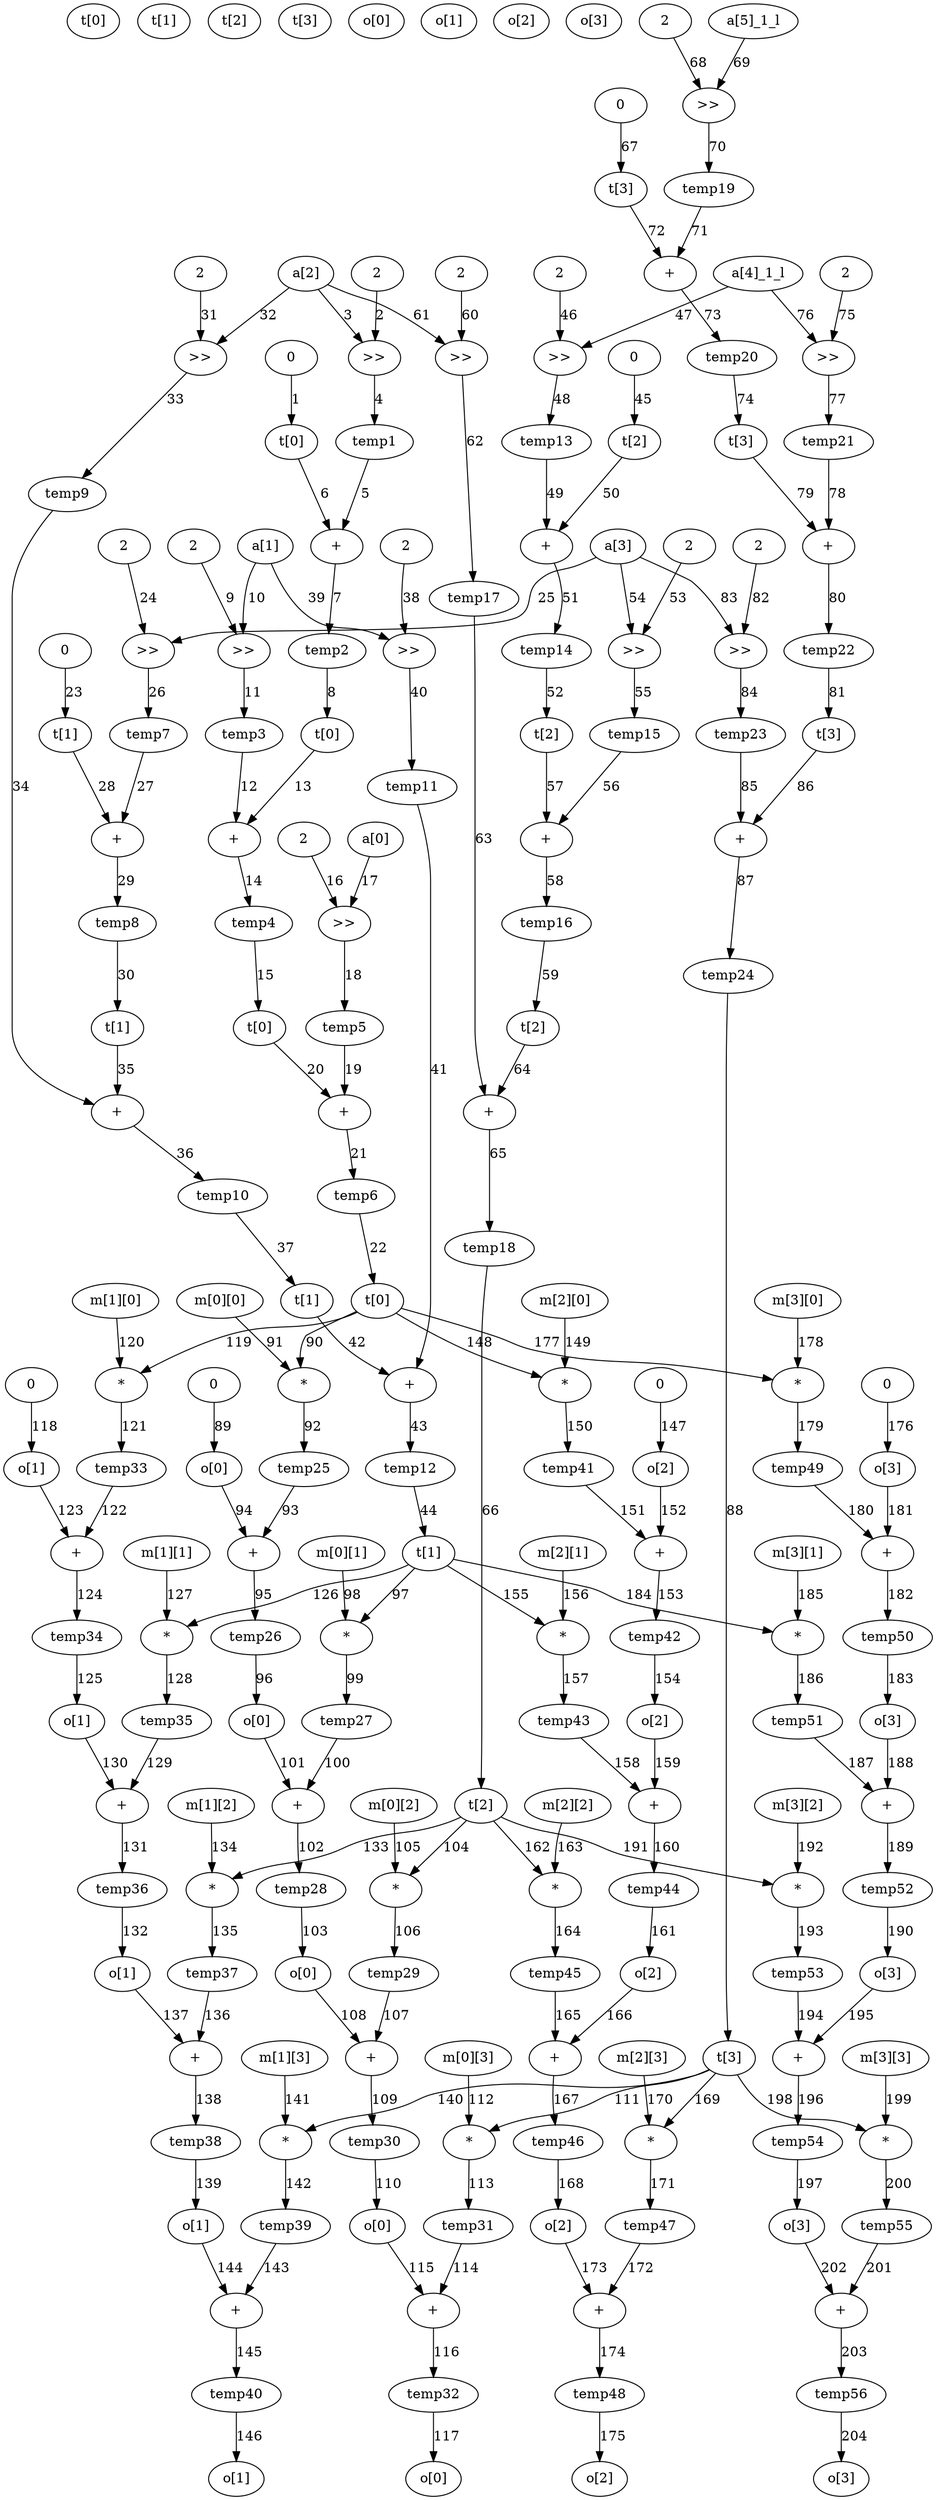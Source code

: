 Digraph G {
"t[0]_1_l" [label="t[0]", att1=var, att2=inte, att3=int];
"t[1]_1_l" [label="t[1]", att1=var, att2=inte, att3=int];
"t[2]_1_l" [label="t[2]", att1=var, att2=inte, att3=int];
"t[3]_1_l" [label="t[3]", att1=var, att2=inte, att3=int];
"o[0]_1_l" [label="o[0]", att1=var, att2=inte, att3=int];
"o[1]_1_l" [label="o[1]", att1=var, att2=inte, att3=int];
"o[2]_1_l" [label="o[2]", att1=var, att2=inte, att3=int];
"o[3]_1_l" [label="o[3]", att1=var, att2=inte, att3=int];
"a[0]_1_l" [label="a[0]", att1=var, att2=inte, att3=int];
"a[1]_1_l" [label="a[1]", att1=var, att2=inte, att3=int];
"a[2]_1_l" [label="a[2]", att1=var, att2=inte, att3=int];
"a[3]_1_l" [label="a[3]", att1=var, att2=inte, att3=int];
"m[0][0]_1_l" [label="m[0][0]", att1=var, att2=inte, att3=int];
"m[0][1]_1_l" [label="m[0][1]", att1=var, att2=inte, att3=int];
"m[0][2]_1_l" [label="m[0][2]", att1=var, att2=inte, att3=int];
"m[0][3]_1_l" [label="m[0][3]", att1=var, att2=inte, att3=int];
"m[1][0]_1_l" [label="m[1][0]", att1=var, att2=inte, att3=int];
"m[1][1]_1_l" [label="m[1][1]", att1=var, att2=inte, att3=int];
"m[1][2]_1_l" [label="m[1][2]", att1=var, att2=inte, att3=int];
"m[1][3]_1_l" [label="m[1][3]", att1=var, att2=inte, att3=int];
"m[2][0]_1_l" [label="m[2][0]", att1=var, att2=inte, att3=int];
"m[2][1]_1_l" [label="m[2][1]", att1=var, att2=inte, att3=int];
"m[2][2]_1_l" [label="m[2][2]", att1=var, att2=inte, att3=int];
"m[2][3]_1_l" [label="m[2][3]", att1=var, att2=inte, att3=int];
"m[3][0]_1_l" [label="m[3][0]", att1=var, att2=inte, att3=int];
"m[3][1]_1_l" [label="m[3][1]", att1=var, att2=inte, att3=int];
"m[3][2]_1_l" [label="m[3][2]", att1=var, att2=inte, att3=int];
"m[3][3]_1_l" [label="m[3][3]", att1=var, att2=inte, att3=int];
"const1" [label="0", att1=const];
"t[0]_2_l" [label="t[0]", att1=var, att2=inte, att3=int];
"const1" -> "t[0]_2_l" [label="1", ord="1"];
"const2" [label="2", att1=const];
"op1" [label=">>", att1=op];
"const2" -> "op1" [label="2", ord="2", pos="r"];
"a[2]_1_l" -> "op1" [label="3", ord="3", pos="l"];
"temp1" [label="temp1", att1=var, att2=loc, att3=int];
"op1" -> "temp1" [label="4", ord="4"];
"op2" [label="+", att1=op];
"temp1" -> "op2" [label="5", ord="5", pos="r"];
"t[0]_2_l" -> "op2" [label="6", ord="6", pos="l"];
"temp2" [label="temp2", att1=var, att2=loc, att3=int];
"op2" -> "temp2" [label="7", ord="7"];
"t[0]_3_l" [label="t[0]", att1=var, att2=inte, att3=int];
"temp2" -> "t[0]_3_l" [label="8", ord="8"];
"const3" [label="2", att1=const];
"op3" [label=">>", att1=op];
"const3" -> "op3" [label="9", ord="9", pos="r"];
"a[1]_1_l" -> "op3" [label="10", ord="10", pos="l"];
"temp3" [label="temp3", att1=var, att2=loc, att3=int];
"op3" -> "temp3" [label="11", ord="11"];
"op4" [label="+", att1=op];
"temp3" -> "op4" [label="12", ord="12", pos="r"];
"t[0]_3_l" -> "op4" [label="13", ord="13", pos="l"];
"temp4" [label="temp4", att1=var, att2=loc, att3=int];
"op4" -> "temp4" [label="14", ord="14"];
"t[0]_4_l" [label="t[0]", att1=var, att2=inte, att3=int];
"temp4" -> "t[0]_4_l" [label="15", ord="15"];
"const4" [label="2", att1=const];
"op5" [label=">>", att1=op];
"const4" -> "op5" [label="16", ord="16", pos="r"];
"a[0]_1_l" -> "op5" [label="17", ord="17", pos="l"];
"temp5" [label="temp5", att1=var, att2=loc, att3=int];
"op5" -> "temp5" [label="18", ord="18"];
"op6" [label="+", att1=op];
"temp5" -> "op6" [label="19", ord="19", pos="r"];
"t[0]_4_l" -> "op6" [label="20", ord="20", pos="l"];
"temp6" [label="temp6", att1=var, att2=loc, att3=int];
"op6" -> "temp6" [label="21", ord="21"];
"t[0]_5_l" [label="t[0]", att1=var, att2=inte, att3=int];
"temp6" -> "t[0]_5_l" [label="22", ord="22"];
"const5" [label="0", att1=const];
"t[1]_2_l" [label="t[1]", att1=var, att2=inte, att3=int];
"const5" -> "t[1]_2_l" [label="23", ord="23"];
"const6" [label="2", att1=const];
"op7" [label=">>", att1=op];
"const6" -> "op7" [label="24", ord="24", pos="r"];
"a[3]_1_l" -> "op7" [label="25", ord="25", pos="l"];
"temp7" [label="temp7", att1=var, att2=loc, att3=int];
"op7" -> "temp7" [label="26", ord="26"];
"op8" [label="+", att1=op];
"temp7" -> "op8" [label="27", ord="27", pos="r"];
"t[1]_2_l" -> "op8" [label="28", ord="28", pos="l"];
"temp8" [label="temp8", att1=var, att2=loc, att3=int];
"op8" -> "temp8" [label="29", ord="29"];
"t[1]_3_l" [label="t[1]", att1=var, att2=inte, att3=int];
"temp8" -> "t[1]_3_l" [label="30", ord="30"];
"const7" [label="2", att1=const];
"op9" [label=">>", att1=op];
"const7" -> "op9" [label="31", ord="31", pos="r"];
"a[2]_1_l" -> "op9" [label="32", ord="32", pos="l"];
"temp9" [label="temp9", att1=var, att2=loc, att3=int];
"op9" -> "temp9" [label="33", ord="33"];
"op10" [label="+", att1=op];
"temp9" -> "op10" [label="34", ord="34", pos="r"];
"t[1]_3_l" -> "op10" [label="35", ord="35", pos="l"];
"temp10" [label="temp10", att1=var, att2=loc, att3=int];
"op10" -> "temp10" [label="36", ord="36"];
"t[1]_4_l" [label="t[1]", att1=var, att2=inte, att3=int];
"temp10" -> "t[1]_4_l" [label="37", ord="37"];
"const8" [label="2", att1=const];
"op11" [label=">>", att1=op];
"const8" -> "op11" [label="38", ord="38", pos="r"];
"a[1]_1_l" -> "op11" [label="39", ord="39", pos="l"];
"temp11" [label="temp11", att1=var, att2=loc, att3=int];
"op11" -> "temp11" [label="40", ord="40"];
"op12" [label="+", att1=op];
"temp11" -> "op12" [label="41", ord="41", pos="r"];
"t[1]_4_l" -> "op12" [label="42", ord="42", pos="l"];
"temp12" [label="temp12", att1=var, att2=loc, att3=int];
"op12" -> "temp12" [label="43", ord="43"];
"t[1]_5_l" [label="t[1]", att1=var, att2=inte, att3=int];
"temp12" -> "t[1]_5_l" [label="44", ord="44"];
"const9" [label="0", att1=const];
"t[2]_2_l" [label="t[2]", att1=var, att2=inte, att3=int];
"const9" -> "t[2]_2_l" [label="45", ord="45"];
"const10" [label="2", att1=const];
"op13" [label=">>", att1=op];
"const10" -> "op13" [label="46", ord="46", pos="r"];
"a[4]_1_l" -> "op13" [label="47", ord="47", pos="l"];
"temp13" [label="temp13", att1=var, att2=loc, att3=int];
"op13" -> "temp13" [label="48", ord="48"];
"op14" [label="+", att1=op];
"temp13" -> "op14" [label="49", ord="49", pos="r"];
"t[2]_2_l" -> "op14" [label="50", ord="50", pos="l"];
"temp14" [label="temp14", att1=var, att2=loc, att3=int];
"op14" -> "temp14" [label="51", ord="51"];
"t[2]_3_l" [label="t[2]", att1=var, att2=inte, att3=int];
"temp14" -> "t[2]_3_l" [label="52", ord="52"];
"const11" [label="2", att1=const];
"op15" [label=">>", att1=op];
"const11" -> "op15" [label="53", ord="53", pos="r"];
"a[3]_1_l" -> "op15" [label="54", ord="54", pos="l"];
"temp15" [label="temp15", att1=var, att2=loc, att3=int];
"op15" -> "temp15" [label="55", ord="55"];
"op16" [label="+", att1=op];
"temp15" -> "op16" [label="56", ord="56", pos="r"];
"t[2]_3_l" -> "op16" [label="57", ord="57", pos="l"];
"temp16" [label="temp16", att1=var, att2=loc, att3=int];
"op16" -> "temp16" [label="58", ord="58"];
"t[2]_4_l" [label="t[2]", att1=var, att2=inte, att3=int];
"temp16" -> "t[2]_4_l" [label="59", ord="59"];
"const12" [label="2", att1=const];
"op17" [label=">>", att1=op];
"const12" -> "op17" [label="60", ord="60", pos="r"];
"a[2]_1_l" -> "op17" [label="61", ord="61", pos="l"];
"temp17" [label="temp17", att1=var, att2=loc, att3=int];
"op17" -> "temp17" [label="62", ord="62"];
"op18" [label="+", att1=op];
"temp17" -> "op18" [label="63", ord="63", pos="r"];
"t[2]_4_l" -> "op18" [label="64", ord="64", pos="l"];
"temp18" [label="temp18", att1=var, att2=loc, att3=int];
"op18" -> "temp18" [label="65", ord="65"];
"t[2]_5_l" [label="t[2]", att1=var, att2=inte, att3=int];
"temp18" -> "t[2]_5_l" [label="66", ord="66"];
"const13" [label="0", att1=const];
"t[3]_2_l" [label="t[3]", att1=var, att2=inte, att3=int];
"const13" -> "t[3]_2_l" [label="67", ord="67"];
"const14" [label="2", att1=const];
"op19" [label=">>", att1=op];
"const14" -> "op19" [label="68", ord="68", pos="r"];
"a[5]_1_l" -> "op19" [label="69", ord="69", pos="l"];
"temp19" [label="temp19", att1=var, att2=loc, att3=int];
"op19" -> "temp19" [label="70", ord="70"];
"op20" [label="+", att1=op];
"temp19" -> "op20" [label="71", ord="71", pos="r"];
"t[3]_2_l" -> "op20" [label="72", ord="72", pos="l"];
"temp20" [label="temp20", att1=var, att2=loc, att3=int];
"op20" -> "temp20" [label="73", ord="73"];
"t[3]_3_l" [label="t[3]", att1=var, att2=inte, att3=int];
"temp20" -> "t[3]_3_l" [label="74", ord="74"];
"const15" [label="2", att1=const];
"op21" [label=">>", att1=op];
"const15" -> "op21" [label="75", ord="75", pos="r"];
"a[4]_1_l" -> "op21" [label="76", ord="76", pos="l"];
"temp21" [label="temp21", att1=var, att2=loc, att3=int];
"op21" -> "temp21" [label="77", ord="77"];
"op22" [label="+", att1=op];
"temp21" -> "op22" [label="78", ord="78", pos="r"];
"t[3]_3_l" -> "op22" [label="79", ord="79", pos="l"];
"temp22" [label="temp22", att1=var, att2=loc, att3=int];
"op22" -> "temp22" [label="80", ord="80"];
"t[3]_4_l" [label="t[3]", att1=var, att2=inte, att3=int];
"temp22" -> "t[3]_4_l" [label="81", ord="81"];
"const16" [label="2", att1=const];
"op23" [label=">>", att1=op];
"const16" -> "op23" [label="82", ord="82", pos="r"];
"a[3]_1_l" -> "op23" [label="83", ord="83", pos="l"];
"temp23" [label="temp23", att1=var, att2=loc, att3=int];
"op23" -> "temp23" [label="84", ord="84"];
"op24" [label="+", att1=op];
"temp23" -> "op24" [label="85", ord="85", pos="r"];
"t[3]_4_l" -> "op24" [label="86", ord="86", pos="l"];
"temp24" [label="temp24", att1=var, att2=loc, att3=int];
"op24" -> "temp24" [label="87", ord="87"];
"t[3]_5_l" [label="t[3]", att1=var, att2=inte, att3=int];
"temp24" -> "t[3]_5_l" [label="88", ord="88"];
"const17" [label="0", att1=const];
"o[0]_2_l" [label="o[0]", att1=var, att2=inte, att3=int];
"const17" -> "o[0]_2_l" [label="89", ord="89"];
"op25" [label="*", att1=op];
"t[0]_5_l" -> "op25" [label="90", ord="90", pos="r"];
"m[0][0]_1_l" -> "op25" [label="91", ord="91", pos="l"];
"temp25" [label="temp25", att1=var, att2=loc, att3=int];
"op25" -> "temp25" [label="92", ord="92"];
"op26" [label="+", att1=op];
"temp25" -> "op26" [label="93", ord="93", pos="r"];
"o[0]_2_l" -> "op26" [label="94", ord="94", pos="l"];
"temp26" [label="temp26", att1=var, att2=loc, att3=int];
"op26" -> "temp26" [label="95", ord="95"];
"o[0]_3_l" [label="o[0]", att1=var, att2=inte, att3=int];
"temp26" -> "o[0]_3_l" [label="96", ord="96"];
"op27" [label="*", att1=op];
"t[1]_5_l" -> "op27" [label="97", ord="97", pos="r"];
"m[0][1]_1_l" -> "op27" [label="98", ord="98", pos="l"];
"temp27" [label="temp27", att1=var, att2=loc, att3=int];
"op27" -> "temp27" [label="99", ord="99"];
"op28" [label="+", att1=op];
"temp27" -> "op28" [label="100", ord="100", pos="r"];
"o[0]_3_l" -> "op28" [label="101", ord="101", pos="l"];
"temp28" [label="temp28", att1=var, att2=loc, att3=int];
"op28" -> "temp28" [label="102", ord="102"];
"o[0]_4_l" [label="o[0]", att1=var, att2=inte, att3=int];
"temp28" -> "o[0]_4_l" [label="103", ord="103"];
"op29" [label="*", att1=op];
"t[2]_5_l" -> "op29" [label="104", ord="104", pos="r"];
"m[0][2]_1_l" -> "op29" [label="105", ord="105", pos="l"];
"temp29" [label="temp29", att1=var, att2=loc, att3=int];
"op29" -> "temp29" [label="106", ord="106"];
"op30" [label="+", att1=op];
"temp29" -> "op30" [label="107", ord="107", pos="r"];
"o[0]_4_l" -> "op30" [label="108", ord="108", pos="l"];
"temp30" [label="temp30", att1=var, att2=loc, att3=int];
"op30" -> "temp30" [label="109", ord="109"];
"o[0]_5_l" [label="o[0]", att1=var, att2=inte, att3=int];
"temp30" -> "o[0]_5_l" [label="110", ord="110"];
"op31" [label="*", att1=op];
"t[3]_5_l" -> "op31" [label="111", ord="111", pos="r"];
"m[0][3]_1_l" -> "op31" [label="112", ord="112", pos="l"];
"temp31" [label="temp31", att1=var, att2=loc, att3=int];
"op31" -> "temp31" [label="113", ord="113"];
"op32" [label="+", att1=op];
"temp31" -> "op32" [label="114", ord="114", pos="r"];
"o[0]_5_l" -> "op32" [label="115", ord="115", pos="l"];
"temp32" [label="temp32", att1=var, att2=loc, att3=int];
"op32" -> "temp32" [label="116", ord="116"];
"o[0]_6_l" [label="o[0]", att1=var, att2=inte, att3=int];
"temp32" -> "o[0]_6_l" [label="117", ord="117"];
"const18" [label="0", att1=const];
"o[1]_2_l" [label="o[1]", att1=var, att2=inte, att3=int];
"const18" -> "o[1]_2_l" [label="118", ord="118"];
"op33" [label="*", att1=op];
"t[0]_5_l" -> "op33" [label="119", ord="119", pos="r"];
"m[1][0]_1_l" -> "op33" [label="120", ord="120", pos="l"];
"temp33" [label="temp33", att1=var, att2=loc, att3=int];
"op33" -> "temp33" [label="121", ord="121"];
"op34" [label="+", att1=op];
"temp33" -> "op34" [label="122", ord="122", pos="r"];
"o[1]_2_l" -> "op34" [label="123", ord="123", pos="l"];
"temp34" [label="temp34", att1=var, att2=loc, att3=int];
"op34" -> "temp34" [label="124", ord="124"];
"o[1]_3_l" [label="o[1]", att1=var, att2=inte, att3=int];
"temp34" -> "o[1]_3_l" [label="125", ord="125"];
"op35" [label="*", att1=op];
"t[1]_5_l" -> "op35" [label="126", ord="126", pos="r"];
"m[1][1]_1_l" -> "op35" [label="127", ord="127", pos="l"];
"temp35" [label="temp35", att1=var, att2=loc, att3=int];
"op35" -> "temp35" [label="128", ord="128"];
"op36" [label="+", att1=op];
"temp35" -> "op36" [label="129", ord="129", pos="r"];
"o[1]_3_l" -> "op36" [label="130", ord="130", pos="l"];
"temp36" [label="temp36", att1=var, att2=loc, att3=int];
"op36" -> "temp36" [label="131", ord="131"];
"o[1]_4_l" [label="o[1]", att1=var, att2=inte, att3=int];
"temp36" -> "o[1]_4_l" [label="132", ord="132"];
"op37" [label="*", att1=op];
"t[2]_5_l" -> "op37" [label="133", ord="133", pos="r"];
"m[1][2]_1_l" -> "op37" [label="134", ord="134", pos="l"];
"temp37" [label="temp37", att1=var, att2=loc, att3=int];
"op37" -> "temp37" [label="135", ord="135"];
"op38" [label="+", att1=op];
"temp37" -> "op38" [label="136", ord="136", pos="r"];
"o[1]_4_l" -> "op38" [label="137", ord="137", pos="l"];
"temp38" [label="temp38", att1=var, att2=loc, att3=int];
"op38" -> "temp38" [label="138", ord="138"];
"o[1]_5_l" [label="o[1]", att1=var, att2=inte, att3=int];
"temp38" -> "o[1]_5_l" [label="139", ord="139"];
"op39" [label="*", att1=op];
"t[3]_5_l" -> "op39" [label="140", ord="140", pos="r"];
"m[1][3]_1_l" -> "op39" [label="141", ord="141", pos="l"];
"temp39" [label="temp39", att1=var, att2=loc, att3=int];
"op39" -> "temp39" [label="142", ord="142"];
"op40" [label="+", att1=op];
"temp39" -> "op40" [label="143", ord="143", pos="r"];
"o[1]_5_l" -> "op40" [label="144", ord="144", pos="l"];
"temp40" [label="temp40", att1=var, att2=loc, att3=int];
"op40" -> "temp40" [label="145", ord="145"];
"o[1]_6_l" [label="o[1]", att1=var, att2=inte, att3=int];
"temp40" -> "o[1]_6_l" [label="146", ord="146"];
"const19" [label="0", att1=const];
"o[2]_2_l" [label="o[2]", att1=var, att2=inte, att3=int];
"const19" -> "o[2]_2_l" [label="147", ord="147"];
"op41" [label="*", att1=op];
"t[0]_5_l" -> "op41" [label="148", ord="148", pos="r"];
"m[2][0]_1_l" -> "op41" [label="149", ord="149", pos="l"];
"temp41" [label="temp41", att1=var, att2=loc, att3=int];
"op41" -> "temp41" [label="150", ord="150"];
"op42" [label="+", att1=op];
"temp41" -> "op42" [label="151", ord="151", pos="r"];
"o[2]_2_l" -> "op42" [label="152", ord="152", pos="l"];
"temp42" [label="temp42", att1=var, att2=loc, att3=int];
"op42" -> "temp42" [label="153", ord="153"];
"o[2]_3_l" [label="o[2]", att1=var, att2=inte, att3=int];
"temp42" -> "o[2]_3_l" [label="154", ord="154"];
"op43" [label="*", att1=op];
"t[1]_5_l" -> "op43" [label="155", ord="155", pos="r"];
"m[2][1]_1_l" -> "op43" [label="156", ord="156", pos="l"];
"temp43" [label="temp43", att1=var, att2=loc, att3=int];
"op43" -> "temp43" [label="157", ord="157"];
"op44" [label="+", att1=op];
"temp43" -> "op44" [label="158", ord="158", pos="r"];
"o[2]_3_l" -> "op44" [label="159", ord="159", pos="l"];
"temp44" [label="temp44", att1=var, att2=loc, att3=int];
"op44" -> "temp44" [label="160", ord="160"];
"o[2]_4_l" [label="o[2]", att1=var, att2=inte, att3=int];
"temp44" -> "o[2]_4_l" [label="161", ord="161"];
"op45" [label="*", att1=op];
"t[2]_5_l" -> "op45" [label="162", ord="162", pos="r"];
"m[2][2]_1_l" -> "op45" [label="163", ord="163", pos="l"];
"temp45" [label="temp45", att1=var, att2=loc, att3=int];
"op45" -> "temp45" [label="164", ord="164"];
"op46" [label="+", att1=op];
"temp45" -> "op46" [label="165", ord="165", pos="r"];
"o[2]_4_l" -> "op46" [label="166", ord="166", pos="l"];
"temp46" [label="temp46", att1=var, att2=loc, att3=int];
"op46" -> "temp46" [label="167", ord="167"];
"o[2]_5_l" [label="o[2]", att1=var, att2=inte, att3=int];
"temp46" -> "o[2]_5_l" [label="168", ord="168"];
"op47" [label="*", att1=op];
"t[3]_5_l" -> "op47" [label="169", ord="169", pos="r"];
"m[2][3]_1_l" -> "op47" [label="170", ord="170", pos="l"];
"temp47" [label="temp47", att1=var, att2=loc, att3=int];
"op47" -> "temp47" [label="171", ord="171"];
"op48" [label="+", att1=op];
"temp47" -> "op48" [label="172", ord="172", pos="r"];
"o[2]_5_l" -> "op48" [label="173", ord="173", pos="l"];
"temp48" [label="temp48", att1=var, att2=loc, att3=int];
"op48" -> "temp48" [label="174", ord="174"];
"o[2]_6_l" [label="o[2]", att1=var, att2=inte, att3=int];
"temp48" -> "o[2]_6_l" [label="175", ord="175"];
"const20" [label="0", att1=const];
"o[3]_2_l" [label="o[3]", att1=var, att2=inte, att3=int];
"const20" -> "o[3]_2_l" [label="176", ord="176"];
"op49" [label="*", att1=op];
"t[0]_5_l" -> "op49" [label="177", ord="177", pos="r"];
"m[3][0]_1_l" -> "op49" [label="178", ord="178", pos="l"];
"temp49" [label="temp49", att1=var, att2=loc, att3=int];
"op49" -> "temp49" [label="179", ord="179"];
"op50" [label="+", att1=op];
"temp49" -> "op50" [label="180", ord="180", pos="r"];
"o[3]_2_l" -> "op50" [label="181", ord="181", pos="l"];
"temp50" [label="temp50", att1=var, att2=loc, att3=int];
"op50" -> "temp50" [label="182", ord="182"];
"o[3]_3_l" [label="o[3]", att1=var, att2=inte, att3=int];
"temp50" -> "o[3]_3_l" [label="183", ord="183"];
"op51" [label="*", att1=op];
"t[1]_5_l" -> "op51" [label="184", ord="184", pos="r"];
"m[3][1]_1_l" -> "op51" [label="185", ord="185", pos="l"];
"temp51" [label="temp51", att1=var, att2=loc, att3=int];
"op51" -> "temp51" [label="186", ord="186"];
"op52" [label="+", att1=op];
"temp51" -> "op52" [label="187", ord="187", pos="r"];
"o[3]_3_l" -> "op52" [label="188", ord="188", pos="l"];
"temp52" [label="temp52", att1=var, att2=loc, att3=int];
"op52" -> "temp52" [label="189", ord="189"];
"o[3]_4_l" [label="o[3]", att1=var, att2=inte, att3=int];
"temp52" -> "o[3]_4_l" [label="190", ord="190"];
"op53" [label="*", att1=op];
"t[2]_5_l" -> "op53" [label="191", ord="191", pos="r"];
"m[3][2]_1_l" -> "op53" [label="192", ord="192", pos="l"];
"temp53" [label="temp53", att1=var, att2=loc, att3=int];
"op53" -> "temp53" [label="193", ord="193"];
"op54" [label="+", att1=op];
"temp53" -> "op54" [label="194", ord="194", pos="r"];
"o[3]_4_l" -> "op54" [label="195", ord="195", pos="l"];
"temp54" [label="temp54", att1=var, att2=loc, att3=int];
"op54" -> "temp54" [label="196", ord="196"];
"o[3]_5_l" [label="o[3]", att1=var, att2=inte, att3=int];
"temp54" -> "o[3]_5_l" [label="197", ord="197"];
"op55" [label="*", att1=op];
"t[3]_5_l" -> "op55" [label="198", ord="198", pos="r"];
"m[3][3]_1_l" -> "op55" [label="199", ord="199", pos="l"];
"temp55" [label="temp55", att1=var, att2=loc, att3=int];
"op55" -> "temp55" [label="200", ord="200"];
"op56" [label="+", att1=op];
"temp55" -> "op56" [label="201", ord="201", pos="r"];
"o[3]_5_l" -> "op56" [label="202", ord="202", pos="l"];
"temp56" [label="temp56", att1=var, att2=loc, att3=int];
"op56" -> "temp56" [label="203", ord="203"];
"o[3]_6_l" [label="o[3]", att1=var, att2=inte, att3=int];
"temp56" -> "o[3]_6_l" [label="204", ord="204"];
}